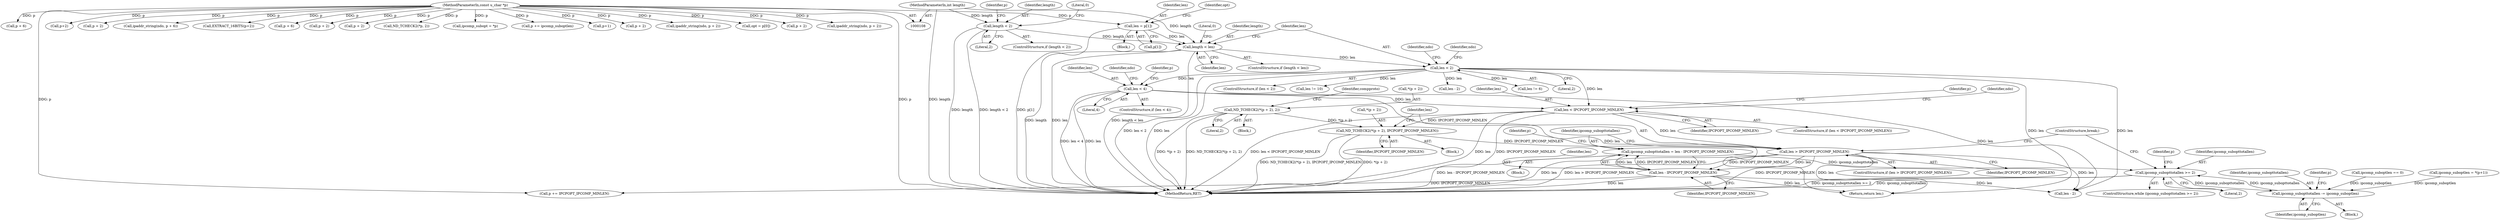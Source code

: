 digraph "1_tcpdump_7029d15f148ef24bb7c6668bc640f5470d085e5a_1@integer" {
"1000281" [label="(Call,ipcomp_subopttotallen = len - IPCPOPT_IPCOMP_MINLEN)"];
"1000283" [label="(Call,len - IPCPOPT_IPCOMP_MINLEN)"];
"1000277" [label="(Call,len > IPCPOPT_IPCOMP_MINLEN)"];
"1000258" [label="(Call,len < IPCPOPT_IPCOMP_MINLEN)"];
"1000218" [label="(Call,len < 4)"];
"1000146" [label="(Call,len < 2)"];
"1000140" [label="(Call,length < len)"];
"1000120" [label="(Call,length < 2)"];
"1000111" [label="(MethodParameterIn,int length)"];
"1000129" [label="(Call,len = p[1])"];
"1000110" [label="(MethodParameterIn,const u_char *p)"];
"1000270" [label="(Call,ND_TCHECK2(*(p + 2), IPCPOPT_IPCOMP_MINLEN))"];
"1000228" [label="(Call,ND_TCHECK2(*(p + 2), 2))"];
"1000296" [label="(Call,ipcomp_subopttotallen >= 2)"];
"1000336" [label="(Call,ipcomp_subopttotallen -= ipcomp_suboptlen)"];
"1000146" [label="(Call,len < 2)"];
"1000339" [label="(Call,p += ipcomp_suboptlen)"];
"1000145" [label="(ControlStructure,if (len < 2))"];
"1000311" [label="(Call,p+1)"];
"1000376" [label="(Call,p + 2)"];
"1000183" [label="(Call,len != 10)"];
"1000285" [label="(Identifier,IPCPOPT_IPCOMP_MINLEN)"];
"1000287" [label="(Identifier,p)"];
"1000258" [label="(Call,len < IPCPOPT_IPCOMP_MINLEN)"];
"1000295" [label="(ControlStructure,while (ipcomp_subopttotallen >= 2))"];
"1000271" [label="(Call,*(p + 2))"];
"1000374" [label="(Call,ipaddr_string(ndo, p + 2))"];
"1000134" [label="(Call,opt = p[0])"];
"1000281" [label="(Call,ipcomp_subopttotallen = len - IPCPOPT_IPCOMP_MINLEN)"];
"1000276" [label="(ControlStructure,if (len > IPCPOPT_IPCOMP_MINLEN))"];
"1000112" [label="(Block,)"];
"1000120" [label="(Call,length < 2)"];
"1000207" [label="(Call,p + 2)"];
"1000205" [label="(Call,ipaddr_string(ndo, p + 2))"];
"1000279" [label="(Identifier,IPCPOPT_IPCOMP_MINLEN)"];
"1000260" [label="(Identifier,IPCPOPT_IPCOMP_MINLEN)"];
"1000139" [label="(ControlStructure,if (length < len))"];
"1000121" [label="(Identifier,length)"];
"1000336" [label="(Call,ipcomp_subopttotallen -= ipcomp_suboptlen)"];
"1000219" [label="(Identifier,len)"];
"1000130" [label="(Identifier,len)"];
"1000283" [label="(Call,len - IPCPOPT_IPCOMP_MINLEN)"];
"1000286" [label="(Call,p += IPCPOPT_IPCOMP_MINLEN)"];
"1000277" [label="(Call,len > IPCPOPT_IPCOMP_MINLEN)"];
"1000278" [label="(Identifier,len)"];
"1000119" [label="(ControlStructure,if (length < 2))"];
"1000212" [label="(Call,p + 6)"];
"1000423" [label="(MethodReturn,RET)"];
"1000237" [label="(Call,p+2)"];
"1000296" [label="(Call,ipcomp_subopttotallen >= 2)"];
"1000284" [label="(Identifier,len)"];
"1000338" [label="(Identifier,ipcomp_suboptlen)"];
"1000273" [label="(Identifier,p)"];
"1000147" [label="(Identifier,len)"];
"1000230" [label="(Call,p + 2)"];
"1000297" [label="(Identifier,ipcomp_subopttotallen)"];
"1000253" [label="(Block,)"];
"1000411" [label="(Call,len - 2)"];
"1000394" [label="(Call,len - 2)"];
"1000229" [label="(Call,*(p + 2))"];
"1000110" [label="(MethodParameterIn,const u_char *p)"];
"1000210" [label="(Call,ipaddr_string(ndo, p + 6))"];
"1000270" [label="(Call,ND_TCHECK2(*(p + 2), IPCPOPT_IPCOMP_MINLEN))"];
"1000131" [label="(Call,p[1])"];
"1000414" [label="(Return,return len;)"];
"1000302" [label="(Identifier,p)"];
"1000140" [label="(Call,length < len)"];
"1000235" [label="(Identifier,compproto)"];
"1000340" [label="(Identifier,p)"];
"1000257" [label="(ControlStructure,if (len < IPCPOPT_IPCOMP_MINLEN))"];
"1000236" [label="(Call,EXTRACT_16BITS(p+2))"];
"1000342" [label="(ControlStructure,break;)"];
"1000282" [label="(Identifier,ipcomp_subopttotallen)"];
"1000319" [label="(Call,ipcomp_suboptlen == 0)"];
"1000122" [label="(Literal,2)"];
"1000144" [label="(Literal,0)"];
"1000218" [label="(Call,len < 4)"];
"1000124" [label="(Literal,0)"];
"1000167" [label="(Identifier,ndo)"];
"1000111" [label="(MethodParameterIn,int length)"];
"1000195" [label="(Call,p + 6)"];
"1000308" [label="(Call,ipcomp_suboptlen = *(p+1))"];
"1000298" [label="(Literal,2)"];
"1000365" [label="(Call,p + 2)"];
"1000272" [label="(Call,p + 2)"];
"1000264" [label="(Identifier,ndo)"];
"1000280" [label="(Block,)"];
"1000141" [label="(Identifier,length)"];
"1000129" [label="(Call,len = p[1])"];
"1000228" [label="(Call,ND_TCHECK2(*(p + 2), 2))"];
"1000300" [label="(Call,ND_TCHECK2(*p, 2))"];
"1000142" [label="(Identifier,len)"];
"1000224" [label="(Identifier,ndo)"];
"1000233" [label="(Literal,2)"];
"1000353" [label="(Call,len != 6)"];
"1000304" [label="(Call,ipcomp_subopt = *p)"];
"1000275" [label="(Identifier,IPCPOPT_IPCOMP_MINLEN)"];
"1000152" [label="(Identifier,ndo)"];
"1000299" [label="(Block,)"];
"1000180" [label="(Block,)"];
"1000127" [label="(Identifier,p)"];
"1000148" [label="(Literal,2)"];
"1000135" [label="(Identifier,opt)"];
"1000220" [label="(Literal,4)"];
"1000259" [label="(Identifier,len)"];
"1000231" [label="(Identifier,p)"];
"1000337" [label="(Identifier,ipcomp_subopttotallen)"];
"1000217" [label="(ControlStructure,if (len < 4))"];
"1000281" -> "1000280"  [label="AST: "];
"1000281" -> "1000283"  [label="CFG: "];
"1000282" -> "1000281"  [label="AST: "];
"1000283" -> "1000281"  [label="AST: "];
"1000287" -> "1000281"  [label="CFG: "];
"1000281" -> "1000423"  [label="DDG: len - IPCPOPT_IPCOMP_MINLEN"];
"1000283" -> "1000281"  [label="DDG: len"];
"1000283" -> "1000281"  [label="DDG: IPCPOPT_IPCOMP_MINLEN"];
"1000281" -> "1000296"  [label="DDG: ipcomp_subopttotallen"];
"1000283" -> "1000285"  [label="CFG: "];
"1000284" -> "1000283"  [label="AST: "];
"1000285" -> "1000283"  [label="AST: "];
"1000283" -> "1000423"  [label="DDG: len"];
"1000277" -> "1000283"  [label="DDG: len"];
"1000277" -> "1000283"  [label="DDG: IPCPOPT_IPCOMP_MINLEN"];
"1000283" -> "1000286"  [label="DDG: IPCPOPT_IPCOMP_MINLEN"];
"1000283" -> "1000411"  [label="DDG: len"];
"1000283" -> "1000414"  [label="DDG: len"];
"1000277" -> "1000276"  [label="AST: "];
"1000277" -> "1000279"  [label="CFG: "];
"1000278" -> "1000277"  [label="AST: "];
"1000279" -> "1000277"  [label="AST: "];
"1000282" -> "1000277"  [label="CFG: "];
"1000342" -> "1000277"  [label="CFG: "];
"1000277" -> "1000423"  [label="DDG: len"];
"1000277" -> "1000423"  [label="DDG: len > IPCPOPT_IPCOMP_MINLEN"];
"1000277" -> "1000423"  [label="DDG: IPCPOPT_IPCOMP_MINLEN"];
"1000258" -> "1000277"  [label="DDG: len"];
"1000270" -> "1000277"  [label="DDG: IPCPOPT_IPCOMP_MINLEN"];
"1000277" -> "1000411"  [label="DDG: len"];
"1000277" -> "1000414"  [label="DDG: len"];
"1000258" -> "1000257"  [label="AST: "];
"1000258" -> "1000260"  [label="CFG: "];
"1000259" -> "1000258"  [label="AST: "];
"1000260" -> "1000258"  [label="AST: "];
"1000264" -> "1000258"  [label="CFG: "];
"1000273" -> "1000258"  [label="CFG: "];
"1000258" -> "1000423"  [label="DDG: len"];
"1000258" -> "1000423"  [label="DDG: IPCPOPT_IPCOMP_MINLEN"];
"1000258" -> "1000423"  [label="DDG: len < IPCPOPT_IPCOMP_MINLEN"];
"1000218" -> "1000258"  [label="DDG: len"];
"1000146" -> "1000258"  [label="DDG: len"];
"1000258" -> "1000270"  [label="DDG: IPCPOPT_IPCOMP_MINLEN"];
"1000218" -> "1000217"  [label="AST: "];
"1000218" -> "1000220"  [label="CFG: "];
"1000219" -> "1000218"  [label="AST: "];
"1000220" -> "1000218"  [label="AST: "];
"1000224" -> "1000218"  [label="CFG: "];
"1000231" -> "1000218"  [label="CFG: "];
"1000218" -> "1000423"  [label="DDG: len"];
"1000218" -> "1000423"  [label="DDG: len < 4"];
"1000146" -> "1000218"  [label="DDG: len"];
"1000218" -> "1000411"  [label="DDG: len"];
"1000218" -> "1000414"  [label="DDG: len"];
"1000146" -> "1000145"  [label="AST: "];
"1000146" -> "1000148"  [label="CFG: "];
"1000147" -> "1000146"  [label="AST: "];
"1000148" -> "1000146"  [label="AST: "];
"1000152" -> "1000146"  [label="CFG: "];
"1000167" -> "1000146"  [label="CFG: "];
"1000146" -> "1000423"  [label="DDG: len < 2"];
"1000146" -> "1000423"  [label="DDG: len"];
"1000140" -> "1000146"  [label="DDG: len"];
"1000146" -> "1000183"  [label="DDG: len"];
"1000146" -> "1000353"  [label="DDG: len"];
"1000146" -> "1000394"  [label="DDG: len"];
"1000146" -> "1000411"  [label="DDG: len"];
"1000146" -> "1000414"  [label="DDG: len"];
"1000140" -> "1000139"  [label="AST: "];
"1000140" -> "1000142"  [label="CFG: "];
"1000141" -> "1000140"  [label="AST: "];
"1000142" -> "1000140"  [label="AST: "];
"1000144" -> "1000140"  [label="CFG: "];
"1000147" -> "1000140"  [label="CFG: "];
"1000140" -> "1000423"  [label="DDG: length"];
"1000140" -> "1000423"  [label="DDG: len"];
"1000140" -> "1000423"  [label="DDG: length < len"];
"1000120" -> "1000140"  [label="DDG: length"];
"1000111" -> "1000140"  [label="DDG: length"];
"1000129" -> "1000140"  [label="DDG: len"];
"1000120" -> "1000119"  [label="AST: "];
"1000120" -> "1000122"  [label="CFG: "];
"1000121" -> "1000120"  [label="AST: "];
"1000122" -> "1000120"  [label="AST: "];
"1000124" -> "1000120"  [label="CFG: "];
"1000127" -> "1000120"  [label="CFG: "];
"1000120" -> "1000423"  [label="DDG: length"];
"1000120" -> "1000423"  [label="DDG: length < 2"];
"1000111" -> "1000120"  [label="DDG: length"];
"1000111" -> "1000108"  [label="AST: "];
"1000111" -> "1000423"  [label="DDG: length"];
"1000129" -> "1000112"  [label="AST: "];
"1000129" -> "1000131"  [label="CFG: "];
"1000130" -> "1000129"  [label="AST: "];
"1000131" -> "1000129"  [label="AST: "];
"1000135" -> "1000129"  [label="CFG: "];
"1000129" -> "1000423"  [label="DDG: p[1]"];
"1000110" -> "1000129"  [label="DDG: p"];
"1000110" -> "1000108"  [label="AST: "];
"1000110" -> "1000423"  [label="DDG: p"];
"1000110" -> "1000134"  [label="DDG: p"];
"1000110" -> "1000195"  [label="DDG: p"];
"1000110" -> "1000205"  [label="DDG: p"];
"1000110" -> "1000207"  [label="DDG: p"];
"1000110" -> "1000210"  [label="DDG: p"];
"1000110" -> "1000212"  [label="DDG: p"];
"1000110" -> "1000230"  [label="DDG: p"];
"1000110" -> "1000236"  [label="DDG: p"];
"1000110" -> "1000237"  [label="DDG: p"];
"1000110" -> "1000272"  [label="DDG: p"];
"1000110" -> "1000286"  [label="DDG: p"];
"1000110" -> "1000300"  [label="DDG: p"];
"1000110" -> "1000304"  [label="DDG: p"];
"1000110" -> "1000311"  [label="DDG: p"];
"1000110" -> "1000339"  [label="DDG: p"];
"1000110" -> "1000365"  [label="DDG: p"];
"1000110" -> "1000374"  [label="DDG: p"];
"1000110" -> "1000376"  [label="DDG: p"];
"1000270" -> "1000253"  [label="AST: "];
"1000270" -> "1000275"  [label="CFG: "];
"1000271" -> "1000270"  [label="AST: "];
"1000275" -> "1000270"  [label="AST: "];
"1000278" -> "1000270"  [label="CFG: "];
"1000270" -> "1000423"  [label="DDG: ND_TCHECK2(*(p + 2), IPCPOPT_IPCOMP_MINLEN)"];
"1000270" -> "1000423"  [label="DDG: *(p + 2)"];
"1000228" -> "1000270"  [label="DDG: *(p + 2)"];
"1000228" -> "1000180"  [label="AST: "];
"1000228" -> "1000233"  [label="CFG: "];
"1000229" -> "1000228"  [label="AST: "];
"1000233" -> "1000228"  [label="AST: "];
"1000235" -> "1000228"  [label="CFG: "];
"1000228" -> "1000423"  [label="DDG: ND_TCHECK2(*(p + 2), 2)"];
"1000228" -> "1000423"  [label="DDG: *(p + 2)"];
"1000296" -> "1000295"  [label="AST: "];
"1000296" -> "1000298"  [label="CFG: "];
"1000297" -> "1000296"  [label="AST: "];
"1000298" -> "1000296"  [label="AST: "];
"1000302" -> "1000296"  [label="CFG: "];
"1000342" -> "1000296"  [label="CFG: "];
"1000296" -> "1000423"  [label="DDG: ipcomp_subopttotallen >= 2"];
"1000296" -> "1000423"  [label="DDG: ipcomp_subopttotallen"];
"1000336" -> "1000296"  [label="DDG: ipcomp_subopttotallen"];
"1000296" -> "1000336"  [label="DDG: ipcomp_subopttotallen"];
"1000336" -> "1000299"  [label="AST: "];
"1000336" -> "1000338"  [label="CFG: "];
"1000337" -> "1000336"  [label="AST: "];
"1000338" -> "1000336"  [label="AST: "];
"1000340" -> "1000336"  [label="CFG: "];
"1000308" -> "1000336"  [label="DDG: ipcomp_suboptlen"];
"1000319" -> "1000336"  [label="DDG: ipcomp_suboptlen"];
}
